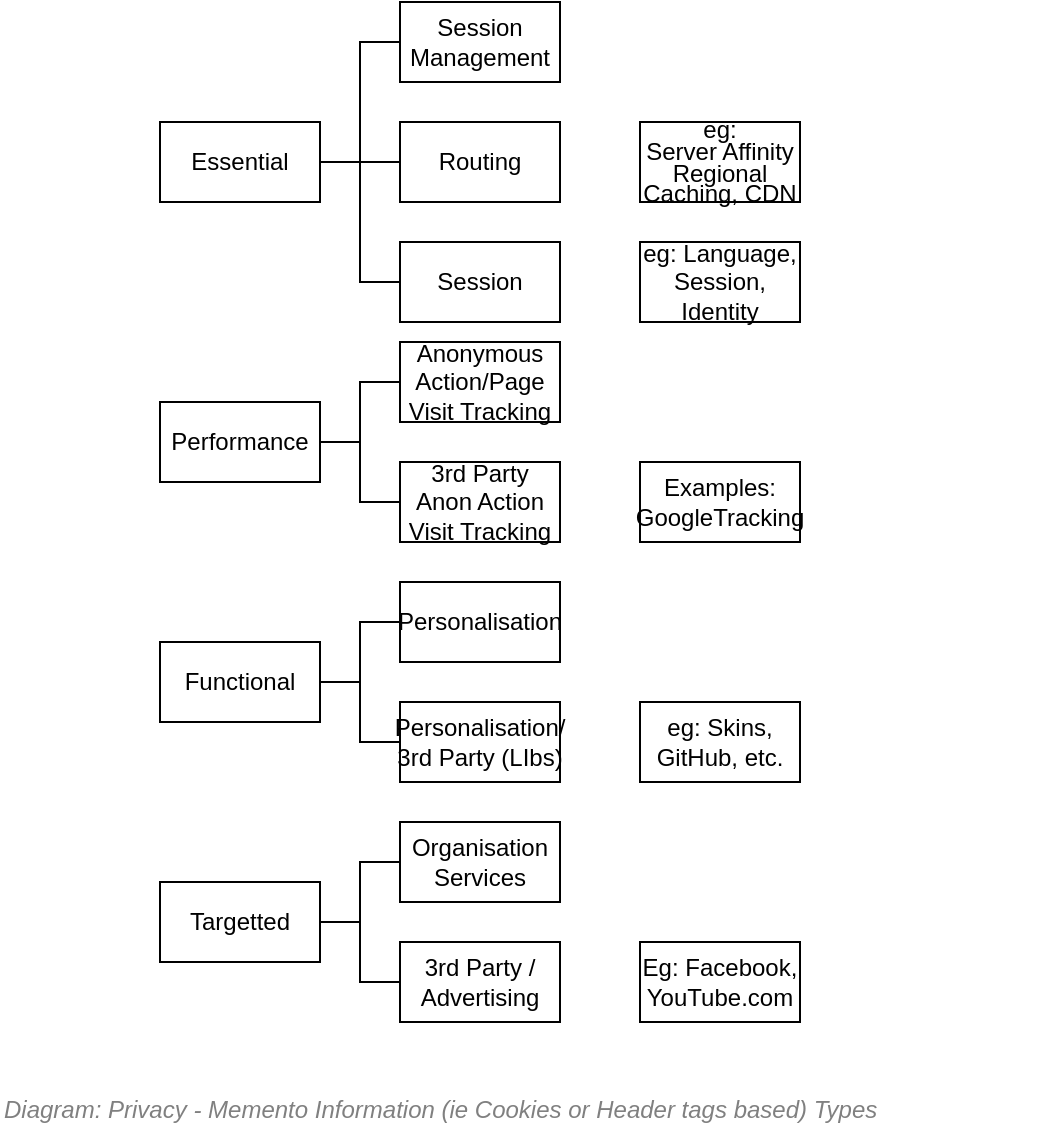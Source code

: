 <mxfile version="20.2.4" type="google"><diagram id="9Fo1pdRNe0k7HsfwuwG5" name="Page-1"><mxGraphModel grid="1" page="1" gridSize="10" guides="1" tooltips="1" connect="1" arrows="1" fold="1" pageScale="1" pageWidth="827" pageHeight="1169" math="0" shadow="0"><root><mxCell id="0"/><mxCell id="1" parent="0"/><mxCell id="2s81wtcGs6MYmzy2w-af-1" style="edgeStyle=orthogonalEdgeStyle;rounded=0;orthogonalLoop=1;jettySize=auto;html=1;entryX=0;entryY=0.5;entryDx=0;entryDy=0;endArrow=none;endFill=0;" edge="1" parent="1" source="2s81wtcGs6MYmzy2w-af-4" target="2s81wtcGs6MYmzy2w-af-5"><mxGeometry relative="1" as="geometry"/></mxCell><mxCell id="2s81wtcGs6MYmzy2w-af-2" style="edgeStyle=orthogonalEdgeStyle;rounded=0;orthogonalLoop=1;jettySize=auto;html=1;entryX=0;entryY=0.5;entryDx=0;entryDy=0;endArrow=none;endFill=0;" edge="1" parent="1" source="2s81wtcGs6MYmzy2w-af-4" target="2s81wtcGs6MYmzy2w-af-24"><mxGeometry relative="1" as="geometry"/></mxCell><mxCell id="2s81wtcGs6MYmzy2w-af-3" style="edgeStyle=orthogonalEdgeStyle;rounded=0;orthogonalLoop=1;jettySize=auto;html=1;entryX=0;entryY=0.5;entryDx=0;entryDy=0;endArrow=none;endFill=0;" edge="1" parent="1" source="2s81wtcGs6MYmzy2w-af-4" target="2s81wtcGs6MYmzy2w-af-25"><mxGeometry relative="1" as="geometry"/></mxCell><mxCell id="2s81wtcGs6MYmzy2w-af-4" value="Essential" style="rounded=0;whiteSpace=wrap;html=1;" vertex="1" parent="1"><mxGeometry x="200" y="260" width="80" height="40" as="geometry"/></mxCell><mxCell id="2s81wtcGs6MYmzy2w-af-5" value="Session Management" style="rounded=0;whiteSpace=wrap;html=1;" vertex="1" parent="1"><mxGeometry x="320" y="200" width="80" height="40" as="geometry"/></mxCell><mxCell id="2s81wtcGs6MYmzy2w-af-6" style="edgeStyle=orthogonalEdgeStyle;rounded=0;orthogonalLoop=1;jettySize=auto;html=1;entryX=0;entryY=0.5;entryDx=0;entryDy=0;endArrow=none;endFill=0;" edge="1" parent="1" source="2s81wtcGs6MYmzy2w-af-8" target="2s81wtcGs6MYmzy2w-af-9"><mxGeometry relative="1" as="geometry"/></mxCell><mxCell id="2s81wtcGs6MYmzy2w-af-7" style="edgeStyle=orthogonalEdgeStyle;rounded=0;orthogonalLoop=1;jettySize=auto;html=1;entryX=0;entryY=0.5;entryDx=0;entryDy=0;endArrow=none;endFill=0;" edge="1" parent="1" source="2s81wtcGs6MYmzy2w-af-8" target="2s81wtcGs6MYmzy2w-af-10"><mxGeometry relative="1" as="geometry"/></mxCell><mxCell id="2s81wtcGs6MYmzy2w-af-8" value="Targetted" style="rounded=0;whiteSpace=wrap;html=1;" vertex="1" parent="1"><mxGeometry x="200" y="640" width="80" height="40" as="geometry"/></mxCell><mxCell id="2s81wtcGs6MYmzy2w-af-9" value="Organisation Services" style="rounded=0;whiteSpace=wrap;html=1;" vertex="1" parent="1"><mxGeometry x="320" y="610" width="80" height="40" as="geometry"/></mxCell><mxCell id="2s81wtcGs6MYmzy2w-af-10" value="3rd Party / Advertising" style="rounded=0;whiteSpace=wrap;html=1;" vertex="1" parent="1"><mxGeometry x="320" y="670" width="80" height="40" as="geometry"/></mxCell><mxCell id="2s81wtcGs6MYmzy2w-af-11" style="edgeStyle=orthogonalEdgeStyle;rounded=0;orthogonalLoop=1;jettySize=auto;html=1;entryX=0;entryY=0.5;entryDx=0;entryDy=0;endArrow=none;endFill=0;" edge="1" parent="1" source="2s81wtcGs6MYmzy2w-af-13" target="2s81wtcGs6MYmzy2w-af-21"><mxGeometry relative="1" as="geometry"/></mxCell><mxCell id="2s81wtcGs6MYmzy2w-af-12" style="edgeStyle=orthogonalEdgeStyle;rounded=0;orthogonalLoop=1;jettySize=auto;html=1;entryX=0;entryY=0.5;entryDx=0;entryDy=0;endArrow=none;endFill=0;" edge="1" parent="1" source="2s81wtcGs6MYmzy2w-af-13" target="2s81wtcGs6MYmzy2w-af-14"><mxGeometry relative="1" as="geometry"/></mxCell><mxCell id="2s81wtcGs6MYmzy2w-af-13" value="Performance" style="rounded=0;whiteSpace=wrap;html=1;" vertex="1" parent="1"><mxGeometry x="200" y="400" width="80" height="40" as="geometry"/></mxCell><mxCell id="2s81wtcGs6MYmzy2w-af-14" value="Anonymous Action/Page Visit Tracking" style="rounded=0;whiteSpace=wrap;html=1;" vertex="1" parent="1"><mxGeometry x="320" y="370" width="80" height="40" as="geometry"/></mxCell><mxCell id="2s81wtcGs6MYmzy2w-af-15" style="edgeStyle=orthogonalEdgeStyle;rounded=0;orthogonalLoop=1;jettySize=auto;html=1;entryX=0;entryY=0.5;entryDx=0;entryDy=0;endArrow=none;endFill=0;" edge="1" parent="1" source="2s81wtcGs6MYmzy2w-af-17" target="2s81wtcGs6MYmzy2w-af-18"><mxGeometry relative="1" as="geometry"/></mxCell><mxCell id="2s81wtcGs6MYmzy2w-af-16" style="edgeStyle=orthogonalEdgeStyle;rounded=0;orthogonalLoop=1;jettySize=auto;html=1;endArrow=none;endFill=0;" edge="1" parent="1" source="2s81wtcGs6MYmzy2w-af-17" target="2s81wtcGs6MYmzy2w-af-19"><mxGeometry relative="1" as="geometry"/></mxCell><mxCell id="2s81wtcGs6MYmzy2w-af-17" value="Functional" style="rounded=0;whiteSpace=wrap;html=1;" vertex="1" parent="1"><mxGeometry x="200" y="520" width="80" height="40" as="geometry"/></mxCell><mxCell id="2s81wtcGs6MYmzy2w-af-18" value="Personalisation" style="rounded=0;whiteSpace=wrap;html=1;" vertex="1" parent="1"><mxGeometry x="320" y="490" width="80" height="40" as="geometry"/></mxCell><mxCell id="2s81wtcGs6MYmzy2w-af-19" value="Personalisation/ 3rd Party (LIbs)" style="rounded=0;whiteSpace=wrap;html=1;" vertex="1" parent="1"><mxGeometry x="320" y="550" width="80" height="40" as="geometry"/></mxCell><mxCell id="2s81wtcGs6MYmzy2w-af-20" value="Examples: GoogleTracking" style="rounded=0;whiteSpace=wrap;html=1;" vertex="1" parent="1"><mxGeometry x="440" y="430" width="80" height="40" as="geometry"/></mxCell><mxCell id="2s81wtcGs6MYmzy2w-af-21" value="3rd Party Anon Action Visit Tracking" style="rounded=0;whiteSpace=wrap;html=1;" vertex="1" parent="1"><mxGeometry x="320" y="430" width="80" height="40" as="geometry"/></mxCell><mxCell id="2s81wtcGs6MYmzy2w-af-22" value="Eg: Facebook, YouTube.com" style="rounded=0;whiteSpace=wrap;html=1;" vertex="1" parent="1"><mxGeometry x="440" y="670" width="80" height="40" as="geometry"/></mxCell><mxCell id="2s81wtcGs6MYmzy2w-af-23" value="eg: Skins, GitHub, etc." style="rounded=0;whiteSpace=wrap;html=1;" vertex="1" parent="1"><mxGeometry x="440" y="550" width="80" height="40" as="geometry"/></mxCell><mxCell id="2s81wtcGs6MYmzy2w-af-24" value="Routing" style="rounded=0;whiteSpace=wrap;html=1;" vertex="1" parent="1"><mxGeometry x="320" y="260" width="80" height="40" as="geometry"/></mxCell><mxCell id="2s81wtcGs6MYmzy2w-af-25" value="Session" style="rounded=0;whiteSpace=wrap;html=1;" vertex="1" parent="1"><mxGeometry x="320" y="320" width="80" height="40" as="geometry"/></mxCell><mxCell id="2s81wtcGs6MYmzy2w-af-26" value="&lt;font style=&quot;font-size: 12px&quot;&gt;&lt;span style=&quot;font-size: 12px&quot;&gt;Diagram: Privacy -&amp;nbsp;&lt;/span&gt;Memento Information (ie Cookies or Header tags based) Types&lt;/font&gt;" style="text;strokeColor=none;fillColor=none;html=1;fontSize=24;fontStyle=2;verticalAlign=middle;align=left;shadow=0;glass=0;comic=0;opacity=30;fontColor=#808080;" vertex="1" parent="1"><mxGeometry x="120" y="740" width="520" height="20" as="geometry"/></mxCell><mxCell id="2s81wtcGs6MYmzy2w-af-27" value="&lt;p style=&quot;line-height: 90%&quot;&gt;eg:&lt;br&gt;Server Affinity&lt;br&gt;Regional Caching, CDN&lt;/p&gt;" style="rounded=0;whiteSpace=wrap;html=1;" vertex="1" parent="1"><mxGeometry x="440" y="260" width="80" height="40" as="geometry"/></mxCell><mxCell id="2s81wtcGs6MYmzy2w-af-28" value="eg: Language, Session, Identity" style="rounded=0;whiteSpace=wrap;html=1;" vertex="1" parent="1"><mxGeometry x="440" y="320" width="80" height="40" as="geometry"/></mxCell></root></mxGraphModel></diagram></mxfile>